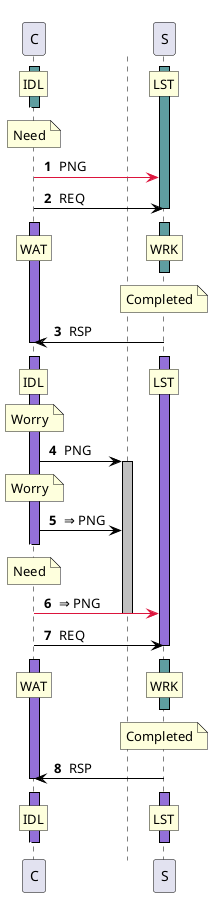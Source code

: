 @startuml
autonumber " <b>#</b> "
skinparam shadowing false
skinparam sequence {
ArrowColor Black
ActorBorderColor Black
LifeLineBorderColor Black
LifeLineBackgroundColor Black
ParticipantBorderColor Black
}
skinparam ControlBorderColor White
skinparam ControlBackgroundColor White
participant "C" as A0 order 10100
activate A0 #CadetBlue
participant "S" as A1 order 10200
activate A1 #CadetBlue
rnote over A0 : IDL
/ rnote over A1 : LST
autonumber stop
[<[#White]-- A0
autonumber resume
deactivate A0
note over A0 : Need
A0 -[#Crimson]> A1 : PNG
A0 -> A1 : REQ
deactivate A1
autonumber stop
[<[#White]-- A0
autonumber resume
activate A0 #MediumPurple
activate A1 #CadetBlue
rnote over A0 : WAT
/ rnote over A1 : WRK
autonumber stop
[<[#White]-- A0
autonumber resume
deactivate A1
note over A1 : Completed
A1 -> A0 : RSP
deactivate A0
autonumber stop
[<[#White]-- A0
autonumber resume
activate A1 #MediumPurple
activate A0 #MediumPurple
rnote over A1 : LST
/ rnote over A0 : IDL
note over A0 : Worry
control " " as T0 order 10101
A0 -> T0 : PNG
activate T0 #Silver
note over A0 : Worry
A0 -> T0 : &#8658; PNG
autonumber stop
[<[#White]-- A0
autonumber resume
deactivate A0
note over A0 : Need
A0 -[#Crimson]> A1 : &#8658; PNG
deactivate T0
A0 -> A1 : REQ
deactivate A1
autonumber stop
[<[#White]-- A0
autonumber resume
activate A0 #MediumPurple
activate A1 #CadetBlue
rnote over A0 : WAT
/ rnote over A1 : WRK
autonumber stop
[<[#White]-- A0
autonumber resume
deactivate A1
note over A1 : Completed
A1 -> A0 : RSP
deactivate A0
autonumber stop
[<[#White]-- A0
autonumber resume
activate A1 #MediumPurple
activate A0 #MediumPurple
rnote over A1 : LST
/ rnote over A0 : IDL
autonumber stop
[<[#White]-- A0
autonumber resume
deactivate A0
deactivate A1
@enduml
